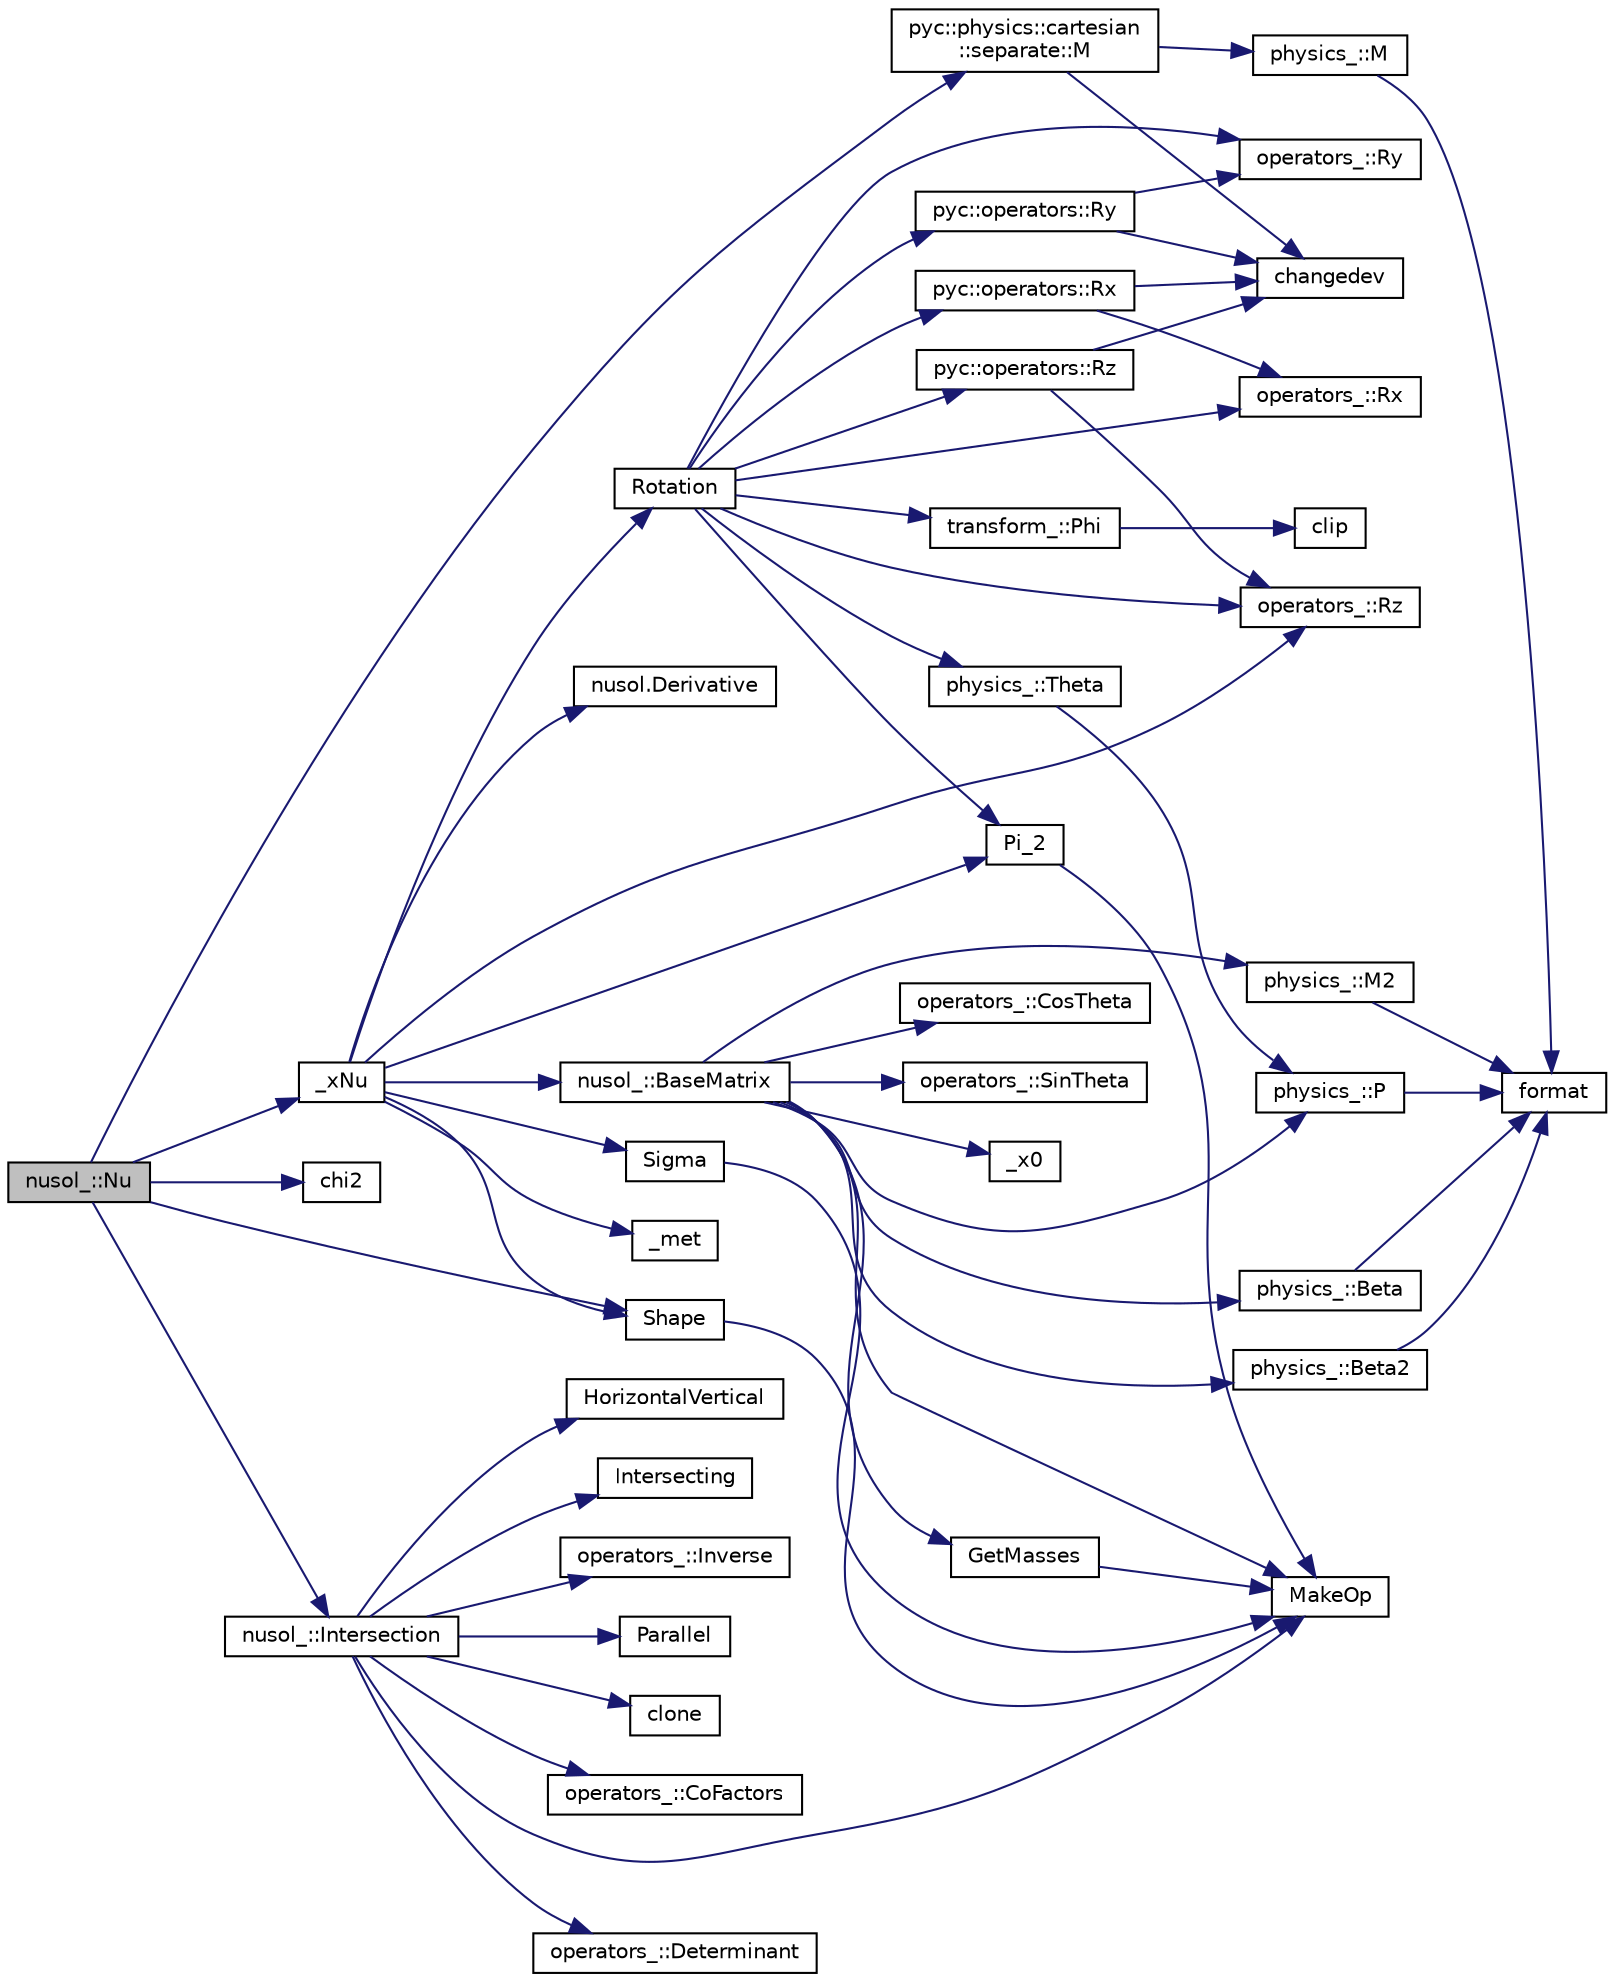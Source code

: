 digraph "nusol_::Nu"
{
 // INTERACTIVE_SVG=YES
 // LATEX_PDF_SIZE
  edge [fontname="Helvetica",fontsize="10",labelfontname="Helvetica",labelfontsize="10"];
  node [fontname="Helvetica",fontsize="10",shape=record];
  rankdir="LR";
  Node1 [label="nusol_::Nu",height=0.2,width=0.4,color="black", fillcolor="grey75", style="filled", fontcolor="black",tooltip=" "];
  Node1 -> Node2 [color="midnightblue",fontsize="10",style="solid",fontname="Helvetica"];
  Node2 [label="_xNu",height=0.2,width=0.4,color="black", fillcolor="white", style="filled",URL="$nusol_2tensor_2nusol_8cxx.html#a790e49074636379226f3084e553998f3",tooltip=" "];
  Node2 -> Node3 [color="midnightblue",fontsize="10",style="solid",fontname="Helvetica"];
  Node3 [label="_met",height=0.2,width=0.4,color="black", fillcolor="white", style="filled",URL="$nusol_2tensor_2nusol_8cxx.html#aa2f3034bed6ef5a865741a89972d44d8",tooltip=" "];
  Node2 -> Node4 [color="midnightblue",fontsize="10",style="solid",fontname="Helvetica"];
  Node4 [label="nusol_::BaseMatrix",height=0.2,width=0.4,color="black", fillcolor="white", style="filled",URL="$namespacenusol__.html#a526c0e4a558a1201624ea0b639bc747c",tooltip=" "];
  Node4 -> Node5 [color="midnightblue",fontsize="10",style="solid",fontname="Helvetica"];
  Node5 [label="_x0",height=0.2,width=0.4,color="black", fillcolor="white", style="filled",URL="$nusol_2tensor_2nusol_8cxx.html#ac73ce1484f270adbb1791bd876e80dfa",tooltip=" "];
  Node4 -> Node6 [color="midnightblue",fontsize="10",style="solid",fontname="Helvetica"];
  Node6 [label="physics_::Beta",height=0.2,width=0.4,color="black", fillcolor="white", style="filled",URL="$namespacephysics__.html#a3123f743b9c22850e7346d5f56a4441b",tooltip="Computes the beta factor."];
  Node6 -> Node7 [color="midnightblue",fontsize="10",style="solid",fontname="Helvetica"];
  Node7 [label="format",height=0.2,width=0.4,color="black", fillcolor="white", style="filled",URL="$utils_8h.html#a9c1cdc6384bce6bdc92ca917b3f656bf",tooltip=" "];
  Node4 -> Node8 [color="midnightblue",fontsize="10",style="solid",fontname="Helvetica"];
  Node8 [label="physics_::Beta2",height=0.2,width=0.4,color="black", fillcolor="white", style="filled",URL="$namespacephysics__.html#aace12d6d7317cd102e5059781d724151",tooltip="Computes the square of the beta factor."];
  Node8 -> Node7 [color="midnightblue",fontsize="10",style="solid",fontname="Helvetica"];
  Node4 -> Node9 [color="midnightblue",fontsize="10",style="solid",fontname="Helvetica"];
  Node9 [label="operators_::CosTheta",height=0.2,width=0.4,color="black", fillcolor="white", style="filled",URL="$namespaceoperators__.html#af012532b8e034b7d6cb733360e14f8d7",tooltip="Computes the cosine of the angle between two vectors."];
  Node4 -> Node10 [color="midnightblue",fontsize="10",style="solid",fontname="Helvetica"];
  Node10 [label="GetMasses",height=0.2,width=0.4,color="black", fillcolor="white", style="filled",URL="$nusol_2tensor_2nusol_8cxx.html#ae8c5e5e9f8d45d429cba841a542cf64a",tooltip=" "];
  Node10 -> Node11 [color="midnightblue",fontsize="10",style="solid",fontname="Helvetica"];
  Node11 [label="MakeOp",height=0.2,width=0.4,color="black", fillcolor="white", style="filled",URL="$utils_8h.html#a1652e53abd2299dd0f10e093948e4fa3",tooltip=" "];
  Node4 -> Node12 [color="midnightblue",fontsize="10",style="solid",fontname="Helvetica"];
  Node12 [label="physics_::M2",height=0.2,width=0.4,color="black", fillcolor="white", style="filled",URL="$namespacephysics__.html#a7787594305d4a156c31be581401b0b0b",tooltip="Computes the square of the invariant mass."];
  Node12 -> Node7 [color="midnightblue",fontsize="10",style="solid",fontname="Helvetica"];
  Node4 -> Node11 [color="midnightblue",fontsize="10",style="solid",fontname="Helvetica"];
  Node4 -> Node13 [color="midnightblue",fontsize="10",style="solid",fontname="Helvetica"];
  Node13 [label="physics_::P",height=0.2,width=0.4,color="black", fillcolor="white", style="filled",URL="$namespacephysics__.html#ac12a78b1943348345b940e510930f420",tooltip="Computes the momentum magnitude."];
  Node13 -> Node7 [color="midnightblue",fontsize="10",style="solid",fontname="Helvetica"];
  Node4 -> Node14 [color="midnightblue",fontsize="10",style="solid",fontname="Helvetica"];
  Node14 [label="operators_::SinTheta",height=0.2,width=0.4,color="black", fillcolor="white", style="filled",URL="$namespaceoperators__.html#a0335a4a853f7cff5faa4bc7bc68e3a8a",tooltip="Computes the sine of the angle between two vectors."];
  Node2 -> Node15 [color="midnightblue",fontsize="10",style="solid",fontname="Helvetica"];
  Node15 [label="nusol.Derivative",height=0.2,width=0.4,color="black", fillcolor="white", style="filled",URL="$namespacenusol.html#abf6318aff65e1051a1edc0e132dc7ad9",tooltip=" "];
  Node2 -> Node16 [color="midnightblue",fontsize="10",style="solid",fontname="Helvetica"];
  Node16 [label="Pi_2",height=0.2,width=0.4,color="black", fillcolor="white", style="filled",URL="$nusol_2tensor_2nusol_8cxx.html#acf38ad4d8eeaff43568c7ef70cf2b815",tooltip=" "];
  Node16 -> Node11 [color="midnightblue",fontsize="10",style="solid",fontname="Helvetica"];
  Node2 -> Node17 [color="midnightblue",fontsize="10",style="solid",fontname="Helvetica"];
  Node17 [label="Rotation",height=0.2,width=0.4,color="black", fillcolor="white", style="filled",URL="$nusol_2tensor_2nusol_8cxx.html#a28531a30b80ecbd780392279d8a8adf3",tooltip=" "];
  Node17 -> Node18 [color="midnightblue",fontsize="10",style="solid",fontname="Helvetica"];
  Node18 [label="transform_::Phi",height=0.2,width=0.4,color="black", fillcolor="white", style="filled",URL="$namespacetransform__.html#aa90019603231f23c1e857b5f5832b587",tooltip="Computes the azimuthal angle (Phi) from a momentum tensor."];
  Node18 -> Node19 [color="midnightblue",fontsize="10",style="solid",fontname="Helvetica"];
  Node19 [label="clip",height=0.2,width=0.4,color="black", fillcolor="white", style="filled",URL="$utils_8h.html#aaec9ca2d20716add3c686abd989934d0",tooltip=" "];
  Node17 -> Node16 [color="midnightblue",fontsize="10",style="solid",fontname="Helvetica"];
  Node17 -> Node20 [color="midnightblue",fontsize="10",style="solid",fontname="Helvetica"];
  Node20 [label="operators_::Rx",height=0.2,width=0.4,color="black", fillcolor="white", style="filled",URL="$namespaceoperators__.html#a7ce1f1b4f84306a157386ac5fd54ea1a",tooltip="Computes the rotation matrix around the X-axis."];
  Node17 -> Node21 [color="midnightblue",fontsize="10",style="solid",fontname="Helvetica"];
  Node21 [label="pyc::operators::Rx",height=0.2,width=0.4,color="black", fillcolor="white", style="filled",URL="$namespacepyc_1_1operators.html#a99b031f4c597d8075f46fdf850a8bd41",tooltip=" "];
  Node21 -> Node22 [color="midnightblue",fontsize="10",style="solid",fontname="Helvetica"];
  Node22 [label="changedev",height=0.2,width=0.4,color="black", fillcolor="white", style="filled",URL="$utils_8h.html#a123aed6d73594e07c6401a7a6c587808",tooltip=" "];
  Node21 -> Node20 [color="midnightblue",fontsize="10",style="solid",fontname="Helvetica"];
  Node17 -> Node23 [color="midnightblue",fontsize="10",style="solid",fontname="Helvetica"];
  Node23 [label="operators_::Ry",height=0.2,width=0.4,color="black", fillcolor="white", style="filled",URL="$namespaceoperators__.html#a7f4dbc7ab056202b3b43d621f6c8df50",tooltip="Computes the rotation matrix around the Y-axis."];
  Node17 -> Node24 [color="midnightblue",fontsize="10",style="solid",fontname="Helvetica"];
  Node24 [label="pyc::operators::Ry",height=0.2,width=0.4,color="black", fillcolor="white", style="filled",URL="$namespacepyc_1_1operators.html#abcfa7b9cf2af875ac48807e57dafffdc",tooltip=" "];
  Node24 -> Node22 [color="midnightblue",fontsize="10",style="solid",fontname="Helvetica"];
  Node24 -> Node23 [color="midnightblue",fontsize="10",style="solid",fontname="Helvetica"];
  Node17 -> Node25 [color="midnightblue",fontsize="10",style="solid",fontname="Helvetica"];
  Node25 [label="operators_::Rz",height=0.2,width=0.4,color="black", fillcolor="white", style="filled",URL="$namespaceoperators__.html#a38a28124e97111d3a1f2809ce2039769",tooltip="Computes the rotation matrix around the Z-axis."];
  Node17 -> Node26 [color="midnightblue",fontsize="10",style="solid",fontname="Helvetica"];
  Node26 [label="pyc::operators::Rz",height=0.2,width=0.4,color="black", fillcolor="white", style="filled",URL="$namespacepyc_1_1operators.html#a0a4de4024b67c144c057a812aa618c4b",tooltip=" "];
  Node26 -> Node22 [color="midnightblue",fontsize="10",style="solid",fontname="Helvetica"];
  Node26 -> Node25 [color="midnightblue",fontsize="10",style="solid",fontname="Helvetica"];
  Node17 -> Node27 [color="midnightblue",fontsize="10",style="solid",fontname="Helvetica"];
  Node27 [label="physics_::Theta",height=0.2,width=0.4,color="black", fillcolor="white", style="filled",URL="$namespacephysics__.html#a6d323b672a05eb19edce0b4d818bdb7f",tooltip="Computes the polar angle theta."];
  Node27 -> Node13 [color="midnightblue",fontsize="10",style="solid",fontname="Helvetica"];
  Node2 -> Node25 [color="midnightblue",fontsize="10",style="solid",fontname="Helvetica"];
  Node2 -> Node28 [color="midnightblue",fontsize="10",style="solid",fontname="Helvetica"];
  Node28 [label="Shape",height=0.2,width=0.4,color="black", fillcolor="white", style="filled",URL="$nusol_2tensor_2nusol_8cxx.html#a695a1b065a09564a65159bac242c506c",tooltip=" "];
  Node28 -> Node11 [color="midnightblue",fontsize="10",style="solid",fontname="Helvetica"];
  Node2 -> Node29 [color="midnightblue",fontsize="10",style="solid",fontname="Helvetica"];
  Node29 [label="Sigma",height=0.2,width=0.4,color="black", fillcolor="white", style="filled",URL="$nusol_2tensor_2nusol_8cxx.html#aef9831ef9e2e1bcce9c0ec932ae2973d",tooltip=" "];
  Node29 -> Node11 [color="midnightblue",fontsize="10",style="solid",fontname="Helvetica"];
  Node1 -> Node30 [color="midnightblue",fontsize="10",style="solid",fontname="Helvetica"];
  Node30 [label="chi2",height=0.2,width=0.4,color="black", fillcolor="white", style="filled",URL="$combinatorial_8cxx.html#acd33f38fd89cd298ef5d1ea858ee0416",tooltip=" "];
  Node1 -> Node31 [color="midnightblue",fontsize="10",style="solid",fontname="Helvetica"];
  Node31 [label="nusol_::Intersection",height=0.2,width=0.4,color="black", fillcolor="white", style="filled",URL="$namespacenusol__.html#a2cdd92aeb32c05137ebc7ef96c47a3da",tooltip=" "];
  Node31 -> Node32 [color="midnightblue",fontsize="10",style="solid",fontname="Helvetica"];
  Node32 [label="clone",height=0.2,width=0.4,color="black", fillcolor="white", style="filled",URL="$_3name_4_8h.html#a288a32e73fa14ea1042eac9569469fab",tooltip=" "];
  Node31 -> Node33 [color="midnightblue",fontsize="10",style="solid",fontname="Helvetica"];
  Node33 [label="operators_::CoFactors",height=0.2,width=0.4,color="black", fillcolor="white", style="filled",URL="$namespaceoperators__.html#a3d017da3c5169dfb4e1ca5da7cae0703",tooltip="Computes the cofactor matrix of a given matrix."];
  Node31 -> Node34 [color="midnightblue",fontsize="10",style="solid",fontname="Helvetica"];
  Node34 [label="operators_::Determinant",height=0.2,width=0.4,color="black", fillcolor="white", style="filled",URL="$namespaceoperators__.html#a123a2d44cfea06825875800ebf21ae0d",tooltip="Computes the determinant of a matrix."];
  Node31 -> Node35 [color="midnightblue",fontsize="10",style="solid",fontname="Helvetica"];
  Node35 [label="HorizontalVertical",height=0.2,width=0.4,color="black", fillcolor="white", style="filled",URL="$nusol_2tensor_2nusol_8cxx.html#aae1454f2383ba884c21b646a772061b0",tooltip=" "];
  Node31 -> Node36 [color="midnightblue",fontsize="10",style="solid",fontname="Helvetica"];
  Node36 [label="Intersecting",height=0.2,width=0.4,color="black", fillcolor="white", style="filled",URL="$nusol_2tensor_2nusol_8cxx.html#acf51fdc50b75894636c847810af38706",tooltip=" "];
  Node31 -> Node37 [color="midnightblue",fontsize="10",style="solid",fontname="Helvetica"];
  Node37 [label="operators_::Inverse",height=0.2,width=0.4,color="black", fillcolor="white", style="filled",URL="$namespaceoperators__.html#aaf20282e41ff4961e01d222feb86bc47",tooltip="Computes the inverse of a matrix."];
  Node31 -> Node11 [color="midnightblue",fontsize="10",style="solid",fontname="Helvetica"];
  Node31 -> Node38 [color="midnightblue",fontsize="10",style="solid",fontname="Helvetica"];
  Node38 [label="Parallel",height=0.2,width=0.4,color="black", fillcolor="white", style="filled",URL="$nusol_2tensor_2nusol_8cxx.html#af09f8e81392582428eefa4b074f3f098",tooltip=" "];
  Node1 -> Node39 [color="midnightblue",fontsize="10",style="solid",fontname="Helvetica"];
  Node39 [label="pyc::physics::cartesian\l::separate::M",height=0.2,width=0.4,color="black", fillcolor="white", style="filled",URL="$namespacepyc_1_1physics_1_1cartesian_1_1separate.html#adb6b95ef1d9eb19796bda77aa1d5caf6",tooltip=" "];
  Node39 -> Node22 [color="midnightblue",fontsize="10",style="solid",fontname="Helvetica"];
  Node39 -> Node40 [color="midnightblue",fontsize="10",style="solid",fontname="Helvetica"];
  Node40 [label="physics_::M",height=0.2,width=0.4,color="black", fillcolor="white", style="filled",URL="$namespacephysics__.html#a64e8e583c57246f52851c0bff4137ebc",tooltip="Computes the invariant mass."];
  Node40 -> Node7 [color="midnightblue",fontsize="10",style="solid",fontname="Helvetica"];
  Node1 -> Node28 [color="midnightblue",fontsize="10",style="solid",fontname="Helvetica"];
}
